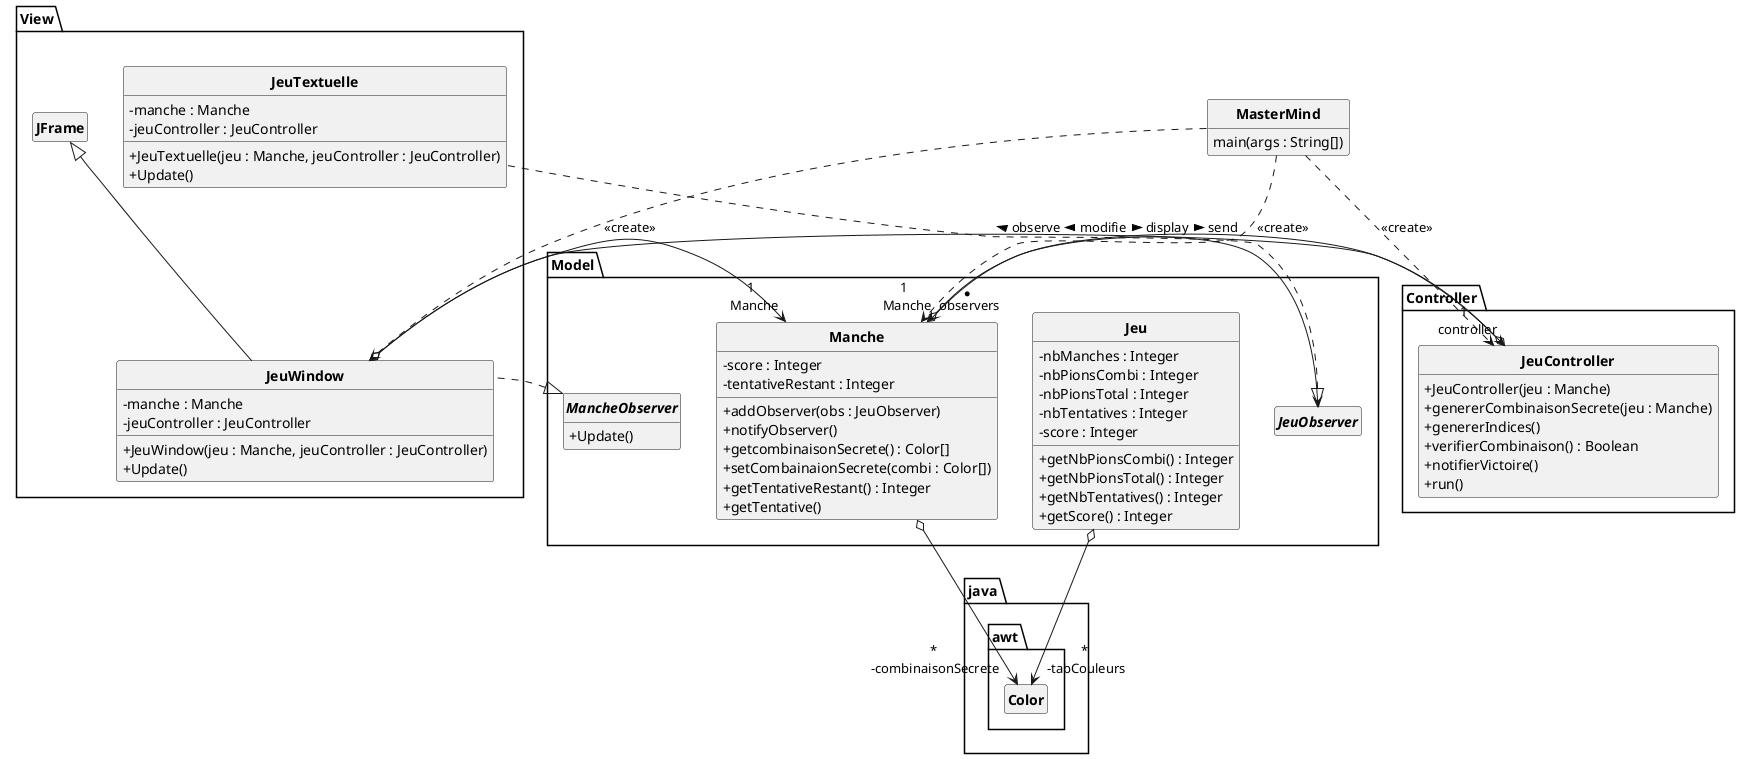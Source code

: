 @startuml
'https://plantuml.com/class-diagram

skinparam classAttributeIconSize 0
skinparam classFontStyle Bold
skinparam style strictuml
hide empty members

package Controller{
    class JeuController{
        + JeuController(jeu : Manche)
        + genererCombinaisonSecrete(jeu : Manche)
        + genererIndices()
        + verifierCombinaison() : Boolean
        + notifierVictoire()
        + run()
    }
}

package java.awt{
    class Color
}

package Model{

    class Jeu{
        - nbManches : Integer
        - nbPionsCombi : Integer
        - nbPionsTotal : Integer
        - nbTentatives : Integer
        - score : Integer
        + getNbPionsCombi() : Integer
        + getNbPionsTotal() : Integer
        + getNbTentatives() : Integer
        + getScore() : Integer
    }
    '''Jeu o--> "*\n-manches"Manche
    class Manche {
        - score : Integer
        - tentativeRestant : Integer
        + addObserver(obs : JeuObserver)
        + notifyObserver()
        + getcombinaisonSecrete() : Color[]
        + setCombainaionSecrete(combi : Color[])
        + getTentativeRestant() : Integer
        + getTentative()
    }

    Jeu o-d->"*\n -tabCouleurs" Color
    Manche o-d->"*\n -combinaisonSecrete" Color

    interface MancheObserver{
       + Update()
    }
}
package View{

    class JeuWindow extends JFrame implements Model.MancheObserver{
        - manche : Manche
        - jeuController : JeuController
        + JeuWindow(jeu : Manche, jeuController : JeuController)
        + Update()

    }

    class JeuTextuelle implements Model.JeuObserver
    {
        -manche : Manche
        -jeuController : JeuController
        +JeuTextuelle(jeu : Manche, jeuController : JeuController)
        +Update()
    }
}
class MasterMind
{
    main(args : String[])
}
View.JeuWindow o-> "1 \n controller"Controller.JeuController : > send
View.JeuWindow o->"1 \n Manche" Model.Manche : > display
MasterMind ..> View.JeuWindow : <<create>>
MasterMind ..> Controller.JeuController : <<create>>
MasterMind ..> Model.Manche: <<create>>
Model.Manche "* \n observers" o-> Model.JeuObserver : < observe
Controller.JeuController o->"1 \n Manche" Model.Manche : > modifie
@enduml

Evolutions de la conception :
- utilisation de la classe Color de java.awt pour les couleurs des pions
- création d'une classe Manche qui va faire ce qui était prévu pour la classe Jeu.
- classe Jeu ne possédera que le score global et les différentes manches
